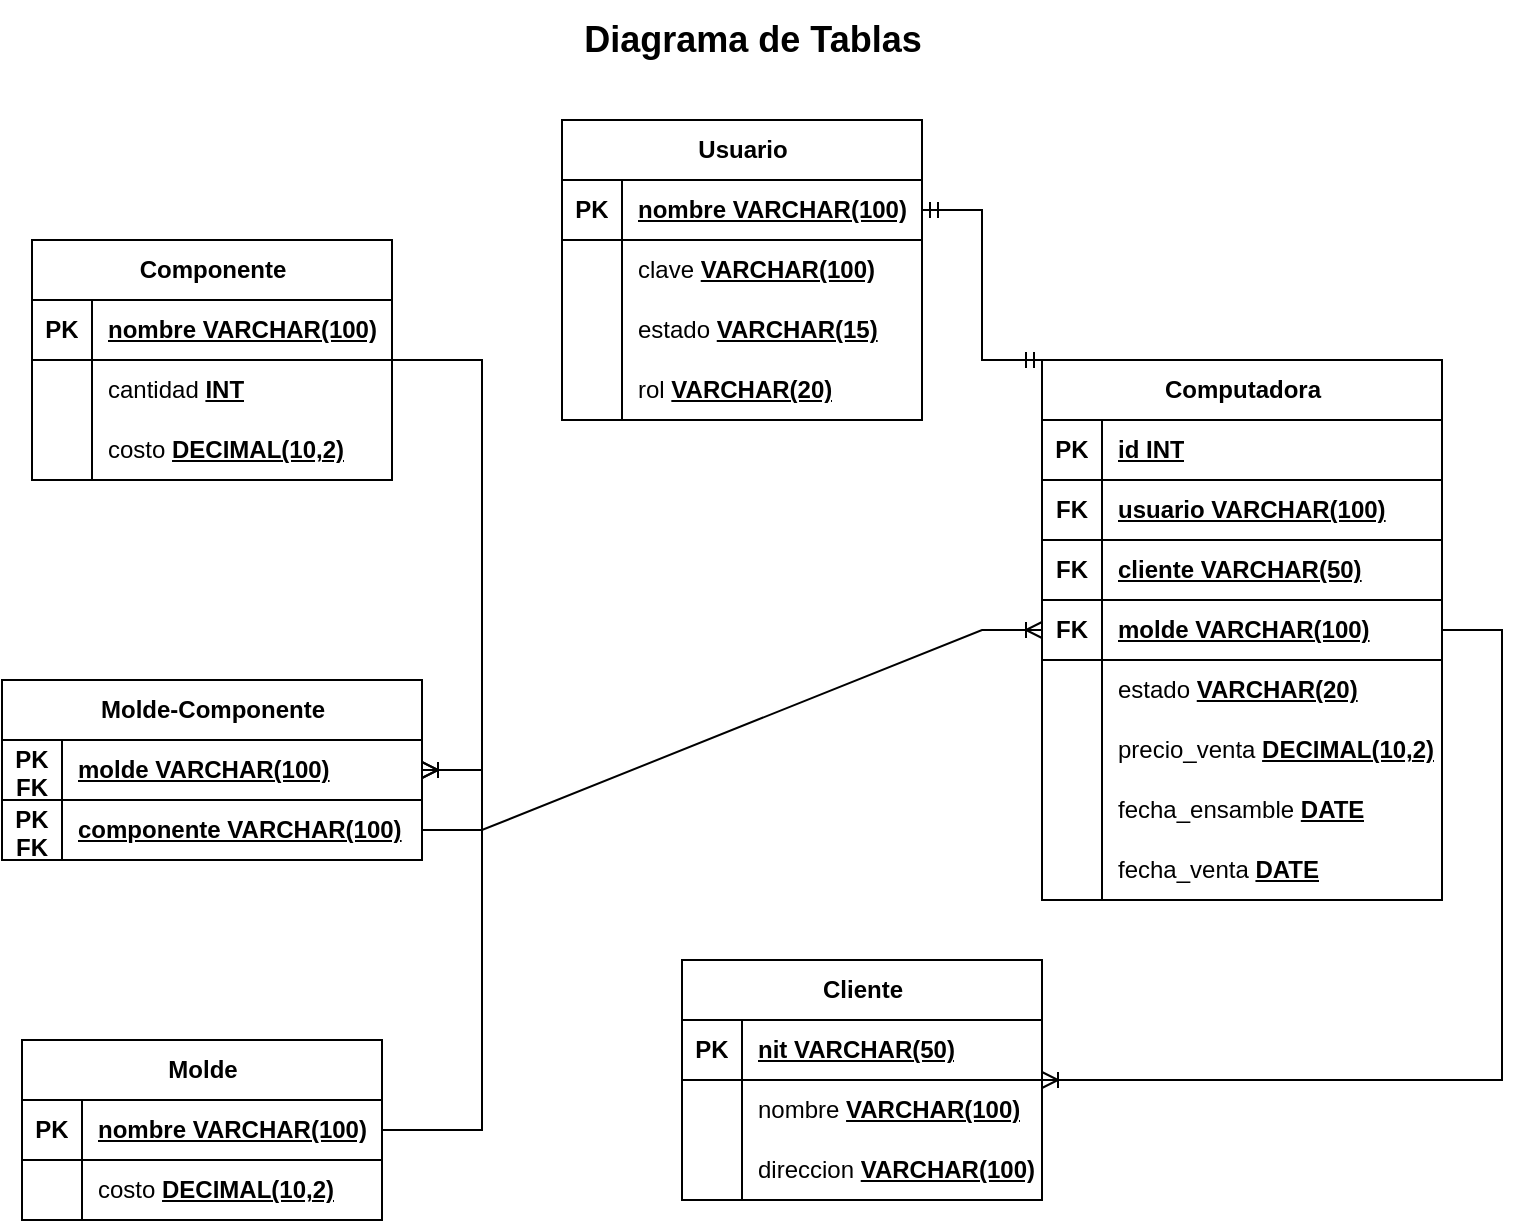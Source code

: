 <mxfile version="24.6.4" type="device">
  <diagram name="Page-1" id="KuCFpUZRse4tWY3cITbr">
    <mxGraphModel dx="515" dy="782" grid="1" gridSize="10" guides="1" tooltips="1" connect="1" arrows="1" fold="1" page="1" pageScale="1" pageWidth="850" pageHeight="1100" math="0" shadow="0">
      <root>
        <mxCell id="0" />
        <mxCell id="1" parent="0" />
        <mxCell id="hP80g2tcyRYBEsTlHOVr-25" value="&lt;font style=&quot;font-size: 18px;&quot;&gt;&lt;b&gt;Diagrama de Tablas&lt;/b&gt;&lt;/font&gt;" style="text;html=1;align=center;verticalAlign=middle;resizable=0;points=[];autosize=1;strokeColor=none;fillColor=none;" parent="1" vertex="1">
          <mxGeometry x="330" y="10" width="190" height="40" as="geometry" />
        </mxCell>
        <mxCell id="hP80g2tcyRYBEsTlHOVr-59" value="Usuario" style="shape=table;startSize=30;container=1;collapsible=1;childLayout=tableLayout;fixedRows=1;rowLines=0;fontStyle=1;align=center;resizeLast=1;html=1;" parent="1" vertex="1">
          <mxGeometry x="330" y="70" width="180" height="150" as="geometry" />
        </mxCell>
        <mxCell id="hP80g2tcyRYBEsTlHOVr-60" value="" style="shape=tableRow;horizontal=0;startSize=0;swimlaneHead=0;swimlaneBody=0;fillColor=none;collapsible=0;dropTarget=0;points=[[0,0.5],[1,0.5]];portConstraint=eastwest;top=0;left=0;right=0;bottom=1;" parent="hP80g2tcyRYBEsTlHOVr-59" vertex="1">
          <mxGeometry y="30" width="180" height="30" as="geometry" />
        </mxCell>
        <mxCell id="hP80g2tcyRYBEsTlHOVr-61" value="PK" style="shape=partialRectangle;connectable=0;fillColor=none;top=0;left=0;bottom=0;right=0;fontStyle=1;overflow=hidden;whiteSpace=wrap;html=1;" parent="hP80g2tcyRYBEsTlHOVr-60" vertex="1">
          <mxGeometry width="30" height="30" as="geometry">
            <mxRectangle width="30" height="30" as="alternateBounds" />
          </mxGeometry>
        </mxCell>
        <mxCell id="hP80g2tcyRYBEsTlHOVr-62" value="nombre VARCHAR(100)" style="shape=partialRectangle;connectable=0;fillColor=none;top=0;left=0;bottom=0;right=0;align=left;spacingLeft=6;fontStyle=5;overflow=hidden;whiteSpace=wrap;html=1;" parent="hP80g2tcyRYBEsTlHOVr-60" vertex="1">
          <mxGeometry x="30" width="150" height="30" as="geometry">
            <mxRectangle width="150" height="30" as="alternateBounds" />
          </mxGeometry>
        </mxCell>
        <mxCell id="hP80g2tcyRYBEsTlHOVr-225" value="" style="shape=tableRow;horizontal=0;startSize=0;swimlaneHead=0;swimlaneBody=0;fillColor=none;collapsible=0;dropTarget=0;points=[[0,0.5],[1,0.5]];portConstraint=eastwest;top=0;left=0;right=0;bottom=0;" parent="hP80g2tcyRYBEsTlHOVr-59" vertex="1">
          <mxGeometry y="60" width="180" height="30" as="geometry" />
        </mxCell>
        <mxCell id="hP80g2tcyRYBEsTlHOVr-226" value="" style="shape=partialRectangle;connectable=0;fillColor=none;top=0;left=0;bottom=0;right=0;editable=1;overflow=hidden;whiteSpace=wrap;html=1;" parent="hP80g2tcyRYBEsTlHOVr-225" vertex="1">
          <mxGeometry width="30" height="30" as="geometry">
            <mxRectangle width="30" height="30" as="alternateBounds" />
          </mxGeometry>
        </mxCell>
        <mxCell id="hP80g2tcyRYBEsTlHOVr-227" value="clave&amp;nbsp;&lt;span style=&quot;font-weight: 700; text-decoration-line: underline;&quot;&gt;VARCHAR(100)&lt;/span&gt;" style="shape=partialRectangle;connectable=0;fillColor=none;top=0;left=0;bottom=0;right=0;align=left;spacingLeft=6;overflow=hidden;whiteSpace=wrap;html=1;" parent="hP80g2tcyRYBEsTlHOVr-225" vertex="1">
          <mxGeometry x="30" width="150" height="30" as="geometry">
            <mxRectangle width="150" height="30" as="alternateBounds" />
          </mxGeometry>
        </mxCell>
        <mxCell id="hP80g2tcyRYBEsTlHOVr-63" value="" style="shape=tableRow;horizontal=0;startSize=0;swimlaneHead=0;swimlaneBody=0;fillColor=none;collapsible=0;dropTarget=0;points=[[0,0.5],[1,0.5]];portConstraint=eastwest;top=0;left=0;right=0;bottom=0;" parent="hP80g2tcyRYBEsTlHOVr-59" vertex="1">
          <mxGeometry y="90" width="180" height="30" as="geometry" />
        </mxCell>
        <mxCell id="hP80g2tcyRYBEsTlHOVr-64" value="" style="shape=partialRectangle;connectable=0;fillColor=none;top=0;left=0;bottom=0;right=0;editable=1;overflow=hidden;whiteSpace=wrap;html=1;" parent="hP80g2tcyRYBEsTlHOVr-63" vertex="1">
          <mxGeometry width="30" height="30" as="geometry">
            <mxRectangle width="30" height="30" as="alternateBounds" />
          </mxGeometry>
        </mxCell>
        <mxCell id="hP80g2tcyRYBEsTlHOVr-65" value="estado&amp;nbsp;&lt;span style=&quot;font-weight: 700; text-decoration-line: underline;&quot;&gt;VARCHAR(15)&lt;/span&gt;" style="shape=partialRectangle;connectable=0;fillColor=none;top=0;left=0;bottom=0;right=0;align=left;spacingLeft=6;overflow=hidden;whiteSpace=wrap;html=1;" parent="hP80g2tcyRYBEsTlHOVr-63" vertex="1">
          <mxGeometry x="30" width="150" height="30" as="geometry">
            <mxRectangle width="150" height="30" as="alternateBounds" />
          </mxGeometry>
        </mxCell>
        <mxCell id="hP80g2tcyRYBEsTlHOVr-66" value="" style="shape=tableRow;horizontal=0;startSize=0;swimlaneHead=0;swimlaneBody=0;fillColor=none;collapsible=0;dropTarget=0;points=[[0,0.5],[1,0.5]];portConstraint=eastwest;top=0;left=0;right=0;bottom=0;" parent="hP80g2tcyRYBEsTlHOVr-59" vertex="1">
          <mxGeometry y="120" width="180" height="30" as="geometry" />
        </mxCell>
        <mxCell id="hP80g2tcyRYBEsTlHOVr-67" value="" style="shape=partialRectangle;connectable=0;fillColor=none;top=0;left=0;bottom=0;right=0;editable=1;overflow=hidden;whiteSpace=wrap;html=1;" parent="hP80g2tcyRYBEsTlHOVr-66" vertex="1">
          <mxGeometry width="30" height="30" as="geometry">
            <mxRectangle width="30" height="30" as="alternateBounds" />
          </mxGeometry>
        </mxCell>
        <mxCell id="hP80g2tcyRYBEsTlHOVr-68" value="rol&amp;nbsp;&lt;span style=&quot;font-weight: 700; text-decoration-line: underline;&quot;&gt;VARCHAR(20)&lt;/span&gt;" style="shape=partialRectangle;connectable=0;fillColor=none;top=0;left=0;bottom=0;right=0;align=left;spacingLeft=6;overflow=hidden;whiteSpace=wrap;html=1;" parent="hP80g2tcyRYBEsTlHOVr-66" vertex="1">
          <mxGeometry x="30" width="150" height="30" as="geometry">
            <mxRectangle width="150" height="30" as="alternateBounds" />
          </mxGeometry>
        </mxCell>
        <mxCell id="hP80g2tcyRYBEsTlHOVr-116" value="Componente" style="shape=table;startSize=30;container=1;collapsible=1;childLayout=tableLayout;fixedRows=1;rowLines=0;fontStyle=1;align=center;resizeLast=1;html=1;" parent="1" vertex="1">
          <mxGeometry x="65" y="130" width="180" height="120" as="geometry" />
        </mxCell>
        <mxCell id="hP80g2tcyRYBEsTlHOVr-117" value="" style="shape=tableRow;horizontal=0;startSize=0;swimlaneHead=0;swimlaneBody=0;fillColor=none;collapsible=0;dropTarget=0;points=[[0,0.5],[1,0.5]];portConstraint=eastwest;top=0;left=0;right=0;bottom=1;" parent="hP80g2tcyRYBEsTlHOVr-116" vertex="1">
          <mxGeometry y="30" width="180" height="30" as="geometry" />
        </mxCell>
        <mxCell id="hP80g2tcyRYBEsTlHOVr-118" value="PK" style="shape=partialRectangle;connectable=0;fillColor=none;top=0;left=0;bottom=0;right=0;fontStyle=1;overflow=hidden;whiteSpace=wrap;html=1;" parent="hP80g2tcyRYBEsTlHOVr-117" vertex="1">
          <mxGeometry width="30" height="30" as="geometry">
            <mxRectangle width="30" height="30" as="alternateBounds" />
          </mxGeometry>
        </mxCell>
        <mxCell id="hP80g2tcyRYBEsTlHOVr-119" value="nombre VARCHAR(100)" style="shape=partialRectangle;connectable=0;fillColor=none;top=0;left=0;bottom=0;right=0;align=left;spacingLeft=6;fontStyle=5;overflow=hidden;whiteSpace=wrap;html=1;" parent="hP80g2tcyRYBEsTlHOVr-117" vertex="1">
          <mxGeometry x="30" width="150" height="30" as="geometry">
            <mxRectangle width="150" height="30" as="alternateBounds" />
          </mxGeometry>
        </mxCell>
        <mxCell id="hP80g2tcyRYBEsTlHOVr-123" value="" style="shape=tableRow;horizontal=0;startSize=0;swimlaneHead=0;swimlaneBody=0;fillColor=none;collapsible=0;dropTarget=0;points=[[0,0.5],[1,0.5]];portConstraint=eastwest;top=0;left=0;right=0;bottom=0;" parent="hP80g2tcyRYBEsTlHOVr-116" vertex="1">
          <mxGeometry y="60" width="180" height="30" as="geometry" />
        </mxCell>
        <mxCell id="hP80g2tcyRYBEsTlHOVr-124" value="" style="shape=partialRectangle;connectable=0;fillColor=none;top=0;left=0;bottom=0;right=0;editable=1;overflow=hidden;whiteSpace=wrap;html=1;" parent="hP80g2tcyRYBEsTlHOVr-123" vertex="1">
          <mxGeometry width="30" height="30" as="geometry">
            <mxRectangle width="30" height="30" as="alternateBounds" />
          </mxGeometry>
        </mxCell>
        <mxCell id="hP80g2tcyRYBEsTlHOVr-125" value="cantidad &lt;b&gt;&lt;u&gt;INT&lt;/u&gt;&lt;/b&gt;" style="shape=partialRectangle;connectable=0;fillColor=none;top=0;left=0;bottom=0;right=0;align=left;spacingLeft=6;overflow=hidden;whiteSpace=wrap;html=1;" parent="hP80g2tcyRYBEsTlHOVr-123" vertex="1">
          <mxGeometry x="30" width="150" height="30" as="geometry">
            <mxRectangle width="150" height="30" as="alternateBounds" />
          </mxGeometry>
        </mxCell>
        <mxCell id="hP80g2tcyRYBEsTlHOVr-126" value="" style="shape=tableRow;horizontal=0;startSize=0;swimlaneHead=0;swimlaneBody=0;fillColor=none;collapsible=0;dropTarget=0;points=[[0,0.5],[1,0.5]];portConstraint=eastwest;top=0;left=0;right=0;bottom=0;" parent="hP80g2tcyRYBEsTlHOVr-116" vertex="1">
          <mxGeometry y="90" width="180" height="30" as="geometry" />
        </mxCell>
        <mxCell id="hP80g2tcyRYBEsTlHOVr-127" value="" style="shape=partialRectangle;connectable=0;fillColor=none;top=0;left=0;bottom=0;right=0;editable=1;overflow=hidden;whiteSpace=wrap;html=1;" parent="hP80g2tcyRYBEsTlHOVr-126" vertex="1">
          <mxGeometry width="30" height="30" as="geometry">
            <mxRectangle width="30" height="30" as="alternateBounds" />
          </mxGeometry>
        </mxCell>
        <mxCell id="hP80g2tcyRYBEsTlHOVr-128" value="costo&amp;nbsp;&lt;b&gt;&lt;u&gt;DECIMAL(10,2)&lt;/u&gt;&lt;/b&gt;" style="shape=partialRectangle;connectable=0;fillColor=none;top=0;left=0;bottom=0;right=0;align=left;spacingLeft=6;overflow=hidden;whiteSpace=wrap;html=1;" parent="hP80g2tcyRYBEsTlHOVr-126" vertex="1">
          <mxGeometry x="30" width="150" height="30" as="geometry">
            <mxRectangle width="150" height="30" as="alternateBounds" />
          </mxGeometry>
        </mxCell>
        <mxCell id="hP80g2tcyRYBEsTlHOVr-135" value="Molde-Componente" style="shape=table;startSize=30;container=1;collapsible=1;childLayout=tableLayout;fixedRows=1;rowLines=0;fontStyle=1;align=center;resizeLast=1;html=1;" parent="1" vertex="1">
          <mxGeometry x="50" y="350" width="210" height="90" as="geometry" />
        </mxCell>
        <mxCell id="hP80g2tcyRYBEsTlHOVr-136" value="" style="shape=tableRow;horizontal=0;startSize=0;swimlaneHead=0;swimlaneBody=0;fillColor=none;collapsible=0;dropTarget=0;points=[[0,0.5],[1,0.5]];portConstraint=eastwest;top=0;left=0;right=0;bottom=1;" parent="hP80g2tcyRYBEsTlHOVr-135" vertex="1">
          <mxGeometry y="30" width="210" height="30" as="geometry" />
        </mxCell>
        <mxCell id="hP80g2tcyRYBEsTlHOVr-137" value="PK FK" style="shape=partialRectangle;connectable=0;fillColor=none;top=0;left=0;bottom=0;right=0;fontStyle=1;overflow=hidden;whiteSpace=wrap;html=1;" parent="hP80g2tcyRYBEsTlHOVr-136" vertex="1">
          <mxGeometry width="30" height="30" as="geometry">
            <mxRectangle width="30" height="30" as="alternateBounds" />
          </mxGeometry>
        </mxCell>
        <mxCell id="hP80g2tcyRYBEsTlHOVr-138" value="molde VARCHAR(100)" style="shape=partialRectangle;connectable=0;fillColor=none;top=0;left=0;bottom=0;right=0;align=left;spacingLeft=6;fontStyle=5;overflow=hidden;whiteSpace=wrap;html=1;" parent="hP80g2tcyRYBEsTlHOVr-136" vertex="1">
          <mxGeometry x="30" width="180" height="30" as="geometry">
            <mxRectangle width="180" height="30" as="alternateBounds" />
          </mxGeometry>
        </mxCell>
        <mxCell id="hP80g2tcyRYBEsTlHOVr-139" value="" style="shape=tableRow;horizontal=0;startSize=0;swimlaneHead=0;swimlaneBody=0;fillColor=none;collapsible=0;dropTarget=0;points=[[0,0.5],[1,0.5]];portConstraint=eastwest;top=0;left=0;right=0;bottom=1;" parent="hP80g2tcyRYBEsTlHOVr-135" vertex="1">
          <mxGeometry y="60" width="210" height="30" as="geometry" />
        </mxCell>
        <mxCell id="hP80g2tcyRYBEsTlHOVr-140" value="PK FK" style="shape=partialRectangle;connectable=0;fillColor=none;top=0;left=0;bottom=0;right=0;fontStyle=1;overflow=hidden;whiteSpace=wrap;html=1;" parent="hP80g2tcyRYBEsTlHOVr-139" vertex="1">
          <mxGeometry width="30" height="30" as="geometry">
            <mxRectangle width="30" height="30" as="alternateBounds" />
          </mxGeometry>
        </mxCell>
        <mxCell id="hP80g2tcyRYBEsTlHOVr-141" value="componente VARCHAR(100)" style="shape=partialRectangle;connectable=0;fillColor=none;top=0;left=0;bottom=0;right=0;align=left;spacingLeft=6;fontStyle=5;overflow=hidden;whiteSpace=wrap;html=1;" parent="hP80g2tcyRYBEsTlHOVr-139" vertex="1">
          <mxGeometry x="30" width="180" height="30" as="geometry">
            <mxRectangle width="180" height="30" as="alternateBounds" />
          </mxGeometry>
        </mxCell>
        <mxCell id="hP80g2tcyRYBEsTlHOVr-154" value="Molde" style="shape=table;startSize=30;container=1;collapsible=1;childLayout=tableLayout;fixedRows=1;rowLines=0;fontStyle=1;align=center;resizeLast=1;html=1;" parent="1" vertex="1">
          <mxGeometry x="60" y="530" width="180" height="90" as="geometry" />
        </mxCell>
        <mxCell id="hP80g2tcyRYBEsTlHOVr-155" value="" style="shape=tableRow;horizontal=0;startSize=0;swimlaneHead=0;swimlaneBody=0;fillColor=none;collapsible=0;dropTarget=0;points=[[0,0.5],[1,0.5]];portConstraint=eastwest;top=0;left=0;right=0;bottom=1;" parent="hP80g2tcyRYBEsTlHOVr-154" vertex="1">
          <mxGeometry y="30" width="180" height="30" as="geometry" />
        </mxCell>
        <mxCell id="hP80g2tcyRYBEsTlHOVr-156" value="PK" style="shape=partialRectangle;connectable=0;fillColor=none;top=0;left=0;bottom=0;right=0;fontStyle=1;overflow=hidden;whiteSpace=wrap;html=1;" parent="hP80g2tcyRYBEsTlHOVr-155" vertex="1">
          <mxGeometry width="30" height="30" as="geometry">
            <mxRectangle width="30" height="30" as="alternateBounds" />
          </mxGeometry>
        </mxCell>
        <mxCell id="hP80g2tcyRYBEsTlHOVr-157" value="nombre VARCHAR(100)" style="shape=partialRectangle;connectable=0;fillColor=none;top=0;left=0;bottom=0;right=0;align=left;spacingLeft=6;fontStyle=5;overflow=hidden;whiteSpace=wrap;html=1;" parent="hP80g2tcyRYBEsTlHOVr-155" vertex="1">
          <mxGeometry x="30" width="150" height="30" as="geometry">
            <mxRectangle width="150" height="30" as="alternateBounds" />
          </mxGeometry>
        </mxCell>
        <mxCell id="hP80g2tcyRYBEsTlHOVr-161" value="" style="shape=tableRow;horizontal=0;startSize=0;swimlaneHead=0;swimlaneBody=0;fillColor=none;collapsible=0;dropTarget=0;points=[[0,0.5],[1,0.5]];portConstraint=eastwest;top=0;left=0;right=0;bottom=0;" parent="hP80g2tcyRYBEsTlHOVr-154" vertex="1">
          <mxGeometry y="60" width="180" height="30" as="geometry" />
        </mxCell>
        <mxCell id="hP80g2tcyRYBEsTlHOVr-162" value="" style="shape=partialRectangle;connectable=0;fillColor=none;top=0;left=0;bottom=0;right=0;editable=1;overflow=hidden;whiteSpace=wrap;html=1;" parent="hP80g2tcyRYBEsTlHOVr-161" vertex="1">
          <mxGeometry width="30" height="30" as="geometry">
            <mxRectangle width="30" height="30" as="alternateBounds" />
          </mxGeometry>
        </mxCell>
        <mxCell id="hP80g2tcyRYBEsTlHOVr-163" value="costo&amp;nbsp;&lt;b&gt;&lt;u&gt;DECIMAL(10,2)&lt;/u&gt;&lt;/b&gt;" style="shape=partialRectangle;connectable=0;fillColor=none;top=0;left=0;bottom=0;right=0;align=left;spacingLeft=6;overflow=hidden;whiteSpace=wrap;html=1;" parent="hP80g2tcyRYBEsTlHOVr-161" vertex="1">
          <mxGeometry x="30" width="150" height="30" as="geometry">
            <mxRectangle width="150" height="30" as="alternateBounds" />
          </mxGeometry>
        </mxCell>
        <mxCell id="hP80g2tcyRYBEsTlHOVr-173" value="Cliente" style="shape=table;startSize=30;container=1;collapsible=1;childLayout=tableLayout;fixedRows=1;rowLines=0;fontStyle=1;align=center;resizeLast=1;html=1;" parent="1" vertex="1">
          <mxGeometry x="390" y="490" width="180" height="120" as="geometry" />
        </mxCell>
        <mxCell id="hP80g2tcyRYBEsTlHOVr-174" value="" style="shape=tableRow;horizontal=0;startSize=0;swimlaneHead=0;swimlaneBody=0;fillColor=none;collapsible=0;dropTarget=0;points=[[0,0.5],[1,0.5]];portConstraint=eastwest;top=0;left=0;right=0;bottom=1;" parent="hP80g2tcyRYBEsTlHOVr-173" vertex="1">
          <mxGeometry y="30" width="180" height="30" as="geometry" />
        </mxCell>
        <mxCell id="hP80g2tcyRYBEsTlHOVr-175" value="PK" style="shape=partialRectangle;connectable=0;fillColor=none;top=0;left=0;bottom=0;right=0;fontStyle=1;overflow=hidden;whiteSpace=wrap;html=1;" parent="hP80g2tcyRYBEsTlHOVr-174" vertex="1">
          <mxGeometry width="30" height="30" as="geometry">
            <mxRectangle width="30" height="30" as="alternateBounds" />
          </mxGeometry>
        </mxCell>
        <mxCell id="hP80g2tcyRYBEsTlHOVr-176" value="nit VARCHAR(50)" style="shape=partialRectangle;connectable=0;fillColor=none;top=0;left=0;bottom=0;right=0;align=left;spacingLeft=6;fontStyle=5;overflow=hidden;whiteSpace=wrap;html=1;" parent="hP80g2tcyRYBEsTlHOVr-174" vertex="1">
          <mxGeometry x="30" width="150" height="30" as="geometry">
            <mxRectangle width="150" height="30" as="alternateBounds" />
          </mxGeometry>
        </mxCell>
        <mxCell id="hP80g2tcyRYBEsTlHOVr-180" value="" style="shape=tableRow;horizontal=0;startSize=0;swimlaneHead=0;swimlaneBody=0;fillColor=none;collapsible=0;dropTarget=0;points=[[0,0.5],[1,0.5]];portConstraint=eastwest;top=0;left=0;right=0;bottom=0;" parent="hP80g2tcyRYBEsTlHOVr-173" vertex="1">
          <mxGeometry y="60" width="180" height="30" as="geometry" />
        </mxCell>
        <mxCell id="hP80g2tcyRYBEsTlHOVr-181" value="" style="shape=partialRectangle;connectable=0;fillColor=none;top=0;left=0;bottom=0;right=0;editable=1;overflow=hidden;whiteSpace=wrap;html=1;" parent="hP80g2tcyRYBEsTlHOVr-180" vertex="1">
          <mxGeometry width="30" height="30" as="geometry">
            <mxRectangle width="30" height="30" as="alternateBounds" />
          </mxGeometry>
        </mxCell>
        <mxCell id="hP80g2tcyRYBEsTlHOVr-182" value="nombre&amp;nbsp;&lt;span style=&quot;font-weight: 700; text-decoration-line: underline;&quot;&gt;VARCHAR(100)&lt;/span&gt;" style="shape=partialRectangle;connectable=0;fillColor=none;top=0;left=0;bottom=0;right=0;align=left;spacingLeft=6;overflow=hidden;whiteSpace=wrap;html=1;" parent="hP80g2tcyRYBEsTlHOVr-180" vertex="1">
          <mxGeometry x="30" width="150" height="30" as="geometry">
            <mxRectangle width="150" height="30" as="alternateBounds" />
          </mxGeometry>
        </mxCell>
        <mxCell id="hP80g2tcyRYBEsTlHOVr-183" value="" style="shape=tableRow;horizontal=0;startSize=0;swimlaneHead=0;swimlaneBody=0;fillColor=none;collapsible=0;dropTarget=0;points=[[0,0.5],[1,0.5]];portConstraint=eastwest;top=0;left=0;right=0;bottom=0;" parent="hP80g2tcyRYBEsTlHOVr-173" vertex="1">
          <mxGeometry y="90" width="180" height="30" as="geometry" />
        </mxCell>
        <mxCell id="hP80g2tcyRYBEsTlHOVr-184" value="" style="shape=partialRectangle;connectable=0;fillColor=none;top=0;left=0;bottom=0;right=0;editable=1;overflow=hidden;whiteSpace=wrap;html=1;" parent="hP80g2tcyRYBEsTlHOVr-183" vertex="1">
          <mxGeometry width="30" height="30" as="geometry">
            <mxRectangle width="30" height="30" as="alternateBounds" />
          </mxGeometry>
        </mxCell>
        <mxCell id="hP80g2tcyRYBEsTlHOVr-185" value="direccion&amp;nbsp;&lt;span style=&quot;font-weight: 700; text-decoration-line: underline;&quot;&gt;VARCHAR(100)&lt;/span&gt;" style="shape=partialRectangle;connectable=0;fillColor=none;top=0;left=0;bottom=0;right=0;align=left;spacingLeft=6;overflow=hidden;whiteSpace=wrap;html=1;" parent="hP80g2tcyRYBEsTlHOVr-183" vertex="1">
          <mxGeometry x="30" width="150" height="30" as="geometry">
            <mxRectangle width="150" height="30" as="alternateBounds" />
          </mxGeometry>
        </mxCell>
        <mxCell id="hP80g2tcyRYBEsTlHOVr-192" value="Computadora" style="shape=table;startSize=30;container=1;collapsible=1;childLayout=tableLayout;fixedRows=1;rowLines=0;fontStyle=1;align=center;resizeLast=1;html=1;" parent="1" vertex="1">
          <mxGeometry x="570" y="190" width="200" height="270" as="geometry" />
        </mxCell>
        <mxCell id="hP80g2tcyRYBEsTlHOVr-193" value="" style="shape=tableRow;horizontal=0;startSize=0;swimlaneHead=0;swimlaneBody=0;fillColor=none;collapsible=0;dropTarget=0;points=[[0,0.5],[1,0.5]];portConstraint=eastwest;top=0;left=0;right=0;bottom=1;" parent="hP80g2tcyRYBEsTlHOVr-192" vertex="1">
          <mxGeometry y="30" width="200" height="30" as="geometry" />
        </mxCell>
        <mxCell id="hP80g2tcyRYBEsTlHOVr-194" value="PK" style="shape=partialRectangle;connectable=0;fillColor=none;top=0;left=0;bottom=0;right=0;fontStyle=1;overflow=hidden;whiteSpace=wrap;html=1;" parent="hP80g2tcyRYBEsTlHOVr-193" vertex="1">
          <mxGeometry width="30" height="30" as="geometry">
            <mxRectangle width="30" height="30" as="alternateBounds" />
          </mxGeometry>
        </mxCell>
        <mxCell id="hP80g2tcyRYBEsTlHOVr-195" value="id INT" style="shape=partialRectangle;connectable=0;fillColor=none;top=0;left=0;bottom=0;right=0;align=left;spacingLeft=6;fontStyle=5;overflow=hidden;whiteSpace=wrap;html=1;" parent="hP80g2tcyRYBEsTlHOVr-193" vertex="1">
          <mxGeometry x="30" width="170" height="30" as="geometry">
            <mxRectangle width="170" height="30" as="alternateBounds" />
          </mxGeometry>
        </mxCell>
        <mxCell id="hP80g2tcyRYBEsTlHOVr-196" value="" style="shape=tableRow;horizontal=0;startSize=0;swimlaneHead=0;swimlaneBody=0;fillColor=none;collapsible=0;dropTarget=0;points=[[0,0.5],[1,0.5]];portConstraint=eastwest;top=0;left=0;right=0;bottom=1;" parent="hP80g2tcyRYBEsTlHOVr-192" vertex="1">
          <mxGeometry y="60" width="200" height="30" as="geometry" />
        </mxCell>
        <mxCell id="hP80g2tcyRYBEsTlHOVr-197" value="FK" style="shape=partialRectangle;connectable=0;fillColor=none;top=0;left=0;bottom=0;right=0;fontStyle=1;overflow=hidden;whiteSpace=wrap;html=1;" parent="hP80g2tcyRYBEsTlHOVr-196" vertex="1">
          <mxGeometry width="30" height="30" as="geometry">
            <mxRectangle width="30" height="30" as="alternateBounds" />
          </mxGeometry>
        </mxCell>
        <mxCell id="hP80g2tcyRYBEsTlHOVr-198" value="usuario VARCHAR(100)" style="shape=partialRectangle;connectable=0;fillColor=none;top=0;left=0;bottom=0;right=0;align=left;spacingLeft=6;fontStyle=5;overflow=hidden;whiteSpace=wrap;html=1;" parent="hP80g2tcyRYBEsTlHOVr-196" vertex="1">
          <mxGeometry x="30" width="170" height="30" as="geometry">
            <mxRectangle width="170" height="30" as="alternateBounds" />
          </mxGeometry>
        </mxCell>
        <mxCell id="hP80g2tcyRYBEsTlHOVr-211" value="" style="shape=tableRow;horizontal=0;startSize=0;swimlaneHead=0;swimlaneBody=0;fillColor=none;collapsible=0;dropTarget=0;points=[[0,0.5],[1,0.5]];portConstraint=eastwest;top=0;left=0;right=0;bottom=1;" parent="hP80g2tcyRYBEsTlHOVr-192" vertex="1">
          <mxGeometry y="90" width="200" height="30" as="geometry" />
        </mxCell>
        <mxCell id="hP80g2tcyRYBEsTlHOVr-212" value="FK" style="shape=partialRectangle;connectable=0;fillColor=none;top=0;left=0;bottom=0;right=0;fontStyle=1;overflow=hidden;whiteSpace=wrap;html=1;" parent="hP80g2tcyRYBEsTlHOVr-211" vertex="1">
          <mxGeometry width="30" height="30" as="geometry">
            <mxRectangle width="30" height="30" as="alternateBounds" />
          </mxGeometry>
        </mxCell>
        <mxCell id="hP80g2tcyRYBEsTlHOVr-213" value="cliente VARCHAR(50)" style="shape=partialRectangle;connectable=0;fillColor=none;top=0;left=0;bottom=0;right=0;align=left;spacingLeft=6;fontStyle=5;overflow=hidden;whiteSpace=wrap;html=1;" parent="hP80g2tcyRYBEsTlHOVr-211" vertex="1">
          <mxGeometry x="30" width="170" height="30" as="geometry">
            <mxRectangle width="170" height="30" as="alternateBounds" />
          </mxGeometry>
        </mxCell>
        <mxCell id="hP80g2tcyRYBEsTlHOVr-214" value="" style="shape=tableRow;horizontal=0;startSize=0;swimlaneHead=0;swimlaneBody=0;fillColor=none;collapsible=0;dropTarget=0;points=[[0,0.5],[1,0.5]];portConstraint=eastwest;top=0;left=0;right=0;bottom=1;" parent="hP80g2tcyRYBEsTlHOVr-192" vertex="1">
          <mxGeometry y="120" width="200" height="30" as="geometry" />
        </mxCell>
        <mxCell id="hP80g2tcyRYBEsTlHOVr-215" value="FK" style="shape=partialRectangle;connectable=0;fillColor=none;top=0;left=0;bottom=0;right=0;fontStyle=1;overflow=hidden;whiteSpace=wrap;html=1;" parent="hP80g2tcyRYBEsTlHOVr-214" vertex="1">
          <mxGeometry width="30" height="30" as="geometry">
            <mxRectangle width="30" height="30" as="alternateBounds" />
          </mxGeometry>
        </mxCell>
        <mxCell id="hP80g2tcyRYBEsTlHOVr-216" value="molde VARCHAR(100)" style="shape=partialRectangle;connectable=0;fillColor=none;top=0;left=0;bottom=0;right=0;align=left;spacingLeft=6;fontStyle=5;overflow=hidden;whiteSpace=wrap;html=1;" parent="hP80g2tcyRYBEsTlHOVr-214" vertex="1">
          <mxGeometry x="30" width="170" height="30" as="geometry">
            <mxRectangle width="170" height="30" as="alternateBounds" />
          </mxGeometry>
        </mxCell>
        <mxCell id="hP80g2tcyRYBEsTlHOVr-199" value="" style="shape=tableRow;horizontal=0;startSize=0;swimlaneHead=0;swimlaneBody=0;fillColor=none;collapsible=0;dropTarget=0;points=[[0,0.5],[1,0.5]];portConstraint=eastwest;top=0;left=0;right=0;bottom=0;" parent="hP80g2tcyRYBEsTlHOVr-192" vertex="1">
          <mxGeometry y="150" width="200" height="30" as="geometry" />
        </mxCell>
        <mxCell id="hP80g2tcyRYBEsTlHOVr-200" value="" style="shape=partialRectangle;connectable=0;fillColor=none;top=0;left=0;bottom=0;right=0;editable=1;overflow=hidden;whiteSpace=wrap;html=1;" parent="hP80g2tcyRYBEsTlHOVr-199" vertex="1">
          <mxGeometry width="30" height="30" as="geometry">
            <mxRectangle width="30" height="30" as="alternateBounds" />
          </mxGeometry>
        </mxCell>
        <mxCell id="hP80g2tcyRYBEsTlHOVr-201" value="estado&amp;nbsp;&lt;span style=&quot;font-weight: 700; text-decoration-line: underline;&quot;&gt;VARCHAR(20)&lt;/span&gt;" style="shape=partialRectangle;connectable=0;fillColor=none;top=0;left=0;bottom=0;right=0;align=left;spacingLeft=6;overflow=hidden;whiteSpace=wrap;html=1;" parent="hP80g2tcyRYBEsTlHOVr-199" vertex="1">
          <mxGeometry x="30" width="170" height="30" as="geometry">
            <mxRectangle width="170" height="30" as="alternateBounds" />
          </mxGeometry>
        </mxCell>
        <mxCell id="hP80g2tcyRYBEsTlHOVr-202" value="" style="shape=tableRow;horizontal=0;startSize=0;swimlaneHead=0;swimlaneBody=0;fillColor=none;collapsible=0;dropTarget=0;points=[[0,0.5],[1,0.5]];portConstraint=eastwest;top=0;left=0;right=0;bottom=0;" parent="hP80g2tcyRYBEsTlHOVr-192" vertex="1">
          <mxGeometry y="180" width="200" height="30" as="geometry" />
        </mxCell>
        <mxCell id="hP80g2tcyRYBEsTlHOVr-203" value="" style="shape=partialRectangle;connectable=0;fillColor=none;top=0;left=0;bottom=0;right=0;editable=1;overflow=hidden;whiteSpace=wrap;html=1;" parent="hP80g2tcyRYBEsTlHOVr-202" vertex="1">
          <mxGeometry width="30" height="30" as="geometry">
            <mxRectangle width="30" height="30" as="alternateBounds" />
          </mxGeometry>
        </mxCell>
        <mxCell id="hP80g2tcyRYBEsTlHOVr-204" value="precio_venta &lt;b&gt;&lt;u&gt;DECIMAL(10,2)&lt;/u&gt;&lt;/b&gt;" style="shape=partialRectangle;connectable=0;fillColor=none;top=0;left=0;bottom=0;right=0;align=left;spacingLeft=6;overflow=hidden;whiteSpace=wrap;html=1;" parent="hP80g2tcyRYBEsTlHOVr-202" vertex="1">
          <mxGeometry x="30" width="170" height="30" as="geometry">
            <mxRectangle width="170" height="30" as="alternateBounds" />
          </mxGeometry>
        </mxCell>
        <mxCell id="hP80g2tcyRYBEsTlHOVr-205" value="" style="shape=tableRow;horizontal=0;startSize=0;swimlaneHead=0;swimlaneBody=0;fillColor=none;collapsible=0;dropTarget=0;points=[[0,0.5],[1,0.5]];portConstraint=eastwest;top=0;left=0;right=0;bottom=0;" parent="hP80g2tcyRYBEsTlHOVr-192" vertex="1">
          <mxGeometry y="210" width="200" height="30" as="geometry" />
        </mxCell>
        <mxCell id="hP80g2tcyRYBEsTlHOVr-206" value="" style="shape=partialRectangle;connectable=0;fillColor=none;top=0;left=0;bottom=0;right=0;editable=1;overflow=hidden;whiteSpace=wrap;html=1;" parent="hP80g2tcyRYBEsTlHOVr-205" vertex="1">
          <mxGeometry width="30" height="30" as="geometry">
            <mxRectangle width="30" height="30" as="alternateBounds" />
          </mxGeometry>
        </mxCell>
        <mxCell id="hP80g2tcyRYBEsTlHOVr-207" value="fecha_ensamble&amp;nbsp;&lt;span style=&quot;font-weight: 700; text-decoration-line: underline;&quot;&gt;DATE&lt;/span&gt;" style="shape=partialRectangle;connectable=0;fillColor=none;top=0;left=0;bottom=0;right=0;align=left;spacingLeft=6;overflow=hidden;whiteSpace=wrap;html=1;" parent="hP80g2tcyRYBEsTlHOVr-205" vertex="1">
          <mxGeometry x="30" width="170" height="30" as="geometry">
            <mxRectangle width="170" height="30" as="alternateBounds" />
          </mxGeometry>
        </mxCell>
        <mxCell id="hP80g2tcyRYBEsTlHOVr-208" value="" style="shape=tableRow;horizontal=0;startSize=0;swimlaneHead=0;swimlaneBody=0;fillColor=none;collapsible=0;dropTarget=0;points=[[0,0.5],[1,0.5]];portConstraint=eastwest;top=0;left=0;right=0;bottom=0;" parent="hP80g2tcyRYBEsTlHOVr-192" vertex="1">
          <mxGeometry y="240" width="200" height="30" as="geometry" />
        </mxCell>
        <mxCell id="hP80g2tcyRYBEsTlHOVr-209" value="" style="shape=partialRectangle;connectable=0;fillColor=none;top=0;left=0;bottom=0;right=0;editable=1;overflow=hidden;whiteSpace=wrap;html=1;" parent="hP80g2tcyRYBEsTlHOVr-208" vertex="1">
          <mxGeometry width="30" height="30" as="geometry">
            <mxRectangle width="30" height="30" as="alternateBounds" />
          </mxGeometry>
        </mxCell>
        <mxCell id="hP80g2tcyRYBEsTlHOVr-210" value="fecha_venta&amp;nbsp;&lt;span style=&quot;font-weight: 700; text-decoration-line: underline;&quot;&gt;DATE&lt;/span&gt;" style="shape=partialRectangle;connectable=0;fillColor=none;top=0;left=0;bottom=0;right=0;align=left;spacingLeft=6;overflow=hidden;whiteSpace=wrap;html=1;" parent="hP80g2tcyRYBEsTlHOVr-208" vertex="1">
          <mxGeometry x="30" width="170" height="30" as="geometry">
            <mxRectangle width="170" height="30" as="alternateBounds" />
          </mxGeometry>
        </mxCell>
        <mxCell id="hP80g2tcyRYBEsTlHOVr-217" value="" style="edgeStyle=entityRelationEdgeStyle;fontSize=12;html=1;endArrow=ERoneToMany;rounded=0;" parent="1" source="hP80g2tcyRYBEsTlHOVr-116" target="hP80g2tcyRYBEsTlHOVr-135" edge="1">
          <mxGeometry width="100" height="100" relative="1" as="geometry">
            <mxPoint x="370" y="330" as="sourcePoint" />
            <mxPoint x="470" y="230" as="targetPoint" />
          </mxGeometry>
        </mxCell>
        <mxCell id="hP80g2tcyRYBEsTlHOVr-218" value="" style="edgeStyle=entityRelationEdgeStyle;fontSize=12;html=1;endArrow=ERoneToMany;rounded=0;" parent="1" source="hP80g2tcyRYBEsTlHOVr-154" target="hP80g2tcyRYBEsTlHOVr-135" edge="1">
          <mxGeometry width="100" height="100" relative="1" as="geometry">
            <mxPoint x="240" y="155" as="sourcePoint" />
            <mxPoint x="260" y="405" as="targetPoint" />
          </mxGeometry>
        </mxCell>
        <mxCell id="hP80g2tcyRYBEsTlHOVr-219" value="" style="edgeStyle=entityRelationEdgeStyle;fontSize=12;html=1;endArrow=ERoneToMany;rounded=0;exitX=1;exitY=0.5;exitDx=0;exitDy=0;" parent="1" source="hP80g2tcyRYBEsTlHOVr-139" target="hP80g2tcyRYBEsTlHOVr-192" edge="1">
          <mxGeometry width="100" height="100" relative="1" as="geometry">
            <mxPoint x="250" y="165" as="sourcePoint" />
            <mxPoint x="270" y="415" as="targetPoint" />
          </mxGeometry>
        </mxCell>
        <mxCell id="hP80g2tcyRYBEsTlHOVr-220" value="" style="edgeStyle=entityRelationEdgeStyle;fontSize=12;html=1;endArrow=ERoneToMany;rounded=0;" parent="1" source="hP80g2tcyRYBEsTlHOVr-192" target="hP80g2tcyRYBEsTlHOVr-173" edge="1">
          <mxGeometry width="100" height="100" relative="1" as="geometry">
            <mxPoint x="260" y="175" as="sourcePoint" />
            <mxPoint x="280" y="425" as="targetPoint" />
            <Array as="points">
              <mxPoint x="810" y="440" />
            </Array>
          </mxGeometry>
        </mxCell>
        <mxCell id="hP80g2tcyRYBEsTlHOVr-222" value="" style="edgeStyle=entityRelationEdgeStyle;fontSize=12;html=1;endArrow=ERmandOne;startArrow=ERmandOne;rounded=0;exitX=0;exitY=0;exitDx=0;exitDy=0;" parent="1" source="hP80g2tcyRYBEsTlHOVr-192" target="hP80g2tcyRYBEsTlHOVr-60" edge="1">
          <mxGeometry width="100" height="100" relative="1" as="geometry">
            <mxPoint x="680" y="170" as="sourcePoint" />
            <mxPoint x="470" y="230" as="targetPoint" />
          </mxGeometry>
        </mxCell>
      </root>
    </mxGraphModel>
  </diagram>
</mxfile>
